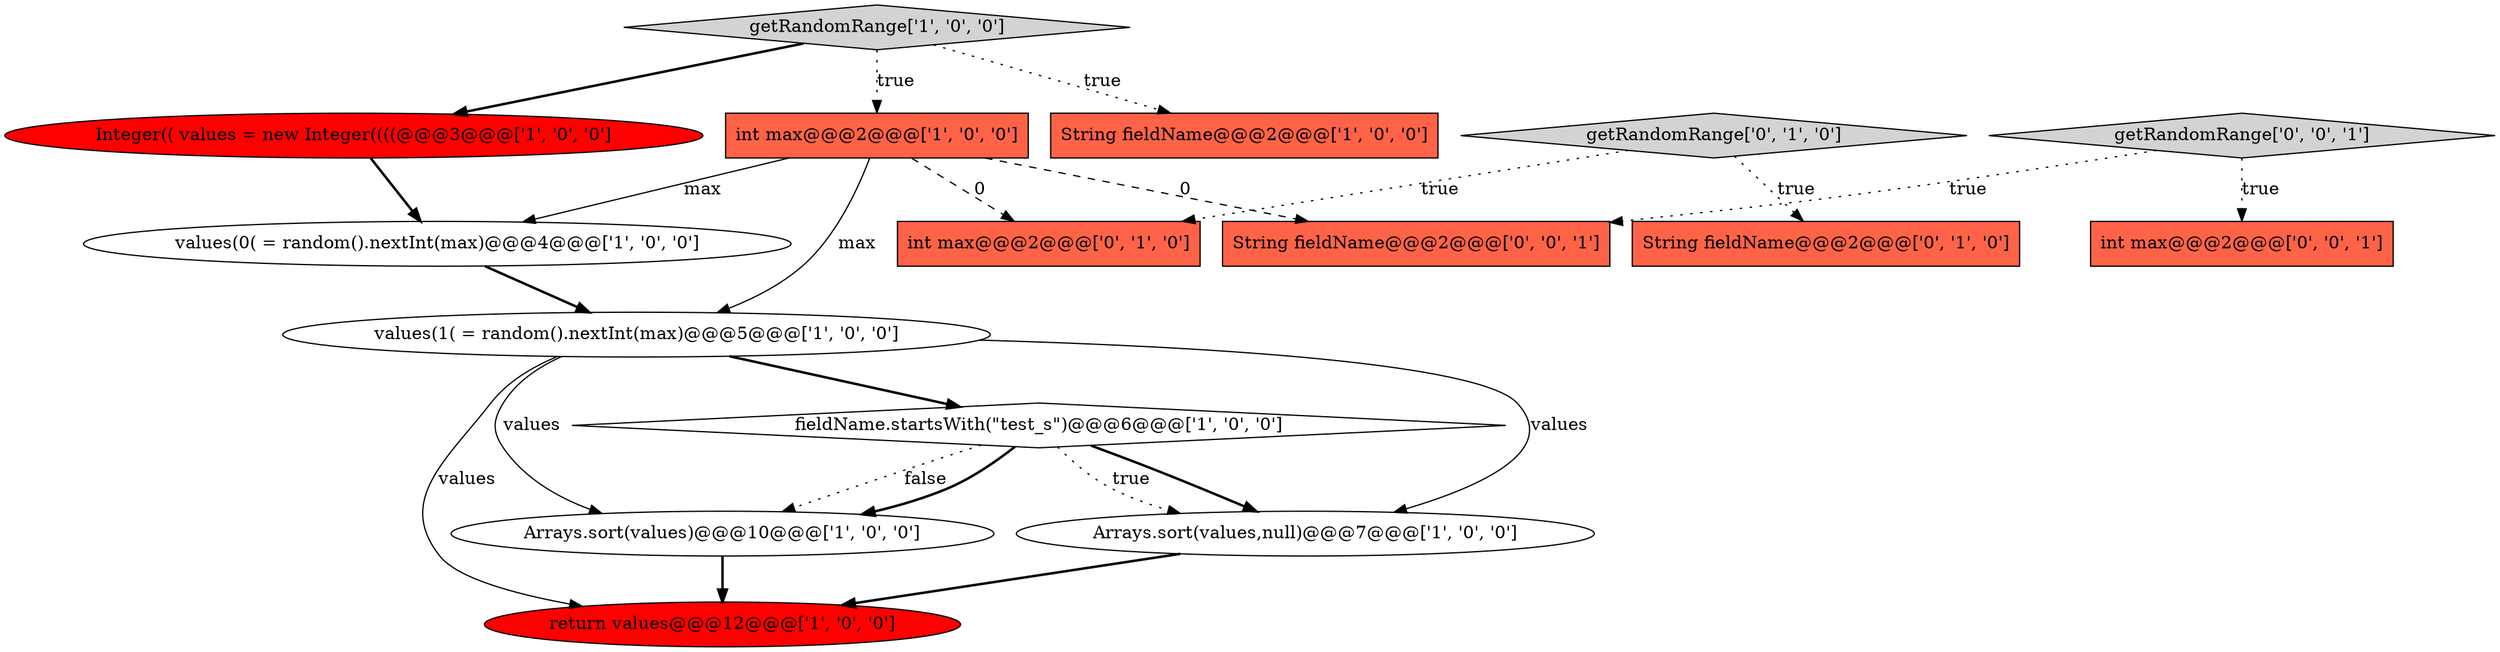digraph {
9 [style = filled, label = "values(1( = random().nextInt(max)@@@5@@@['1', '0', '0']", fillcolor = white, shape = ellipse image = "AAA0AAABBB1BBB"];
13 [style = filled, label = "int max@@@2@@@['0', '0', '1']", fillcolor = tomato, shape = box image = "AAA0AAABBB3BBB"];
8 [style = filled, label = "return values@@@12@@@['1', '0', '0']", fillcolor = red, shape = ellipse image = "AAA1AAABBB1BBB"];
15 [style = filled, label = "getRandomRange['0', '0', '1']", fillcolor = lightgray, shape = diamond image = "AAA0AAABBB3BBB"];
6 [style = filled, label = "values(0( = random().nextInt(max)@@@4@@@['1', '0', '0']", fillcolor = white, shape = ellipse image = "AAA0AAABBB1BBB"];
1 [style = filled, label = "String fieldName@@@2@@@['1', '0', '0']", fillcolor = tomato, shape = box image = "AAA0AAABBB1BBB"];
10 [style = filled, label = "String fieldName@@@2@@@['0', '1', '0']", fillcolor = tomato, shape = box image = "AAA0AAABBB2BBB"];
12 [style = filled, label = "int max@@@2@@@['0', '1', '0']", fillcolor = tomato, shape = box image = "AAA1AAABBB2BBB"];
11 [style = filled, label = "getRandomRange['0', '1', '0']", fillcolor = lightgray, shape = diamond image = "AAA0AAABBB2BBB"];
5 [style = filled, label = "getRandomRange['1', '0', '0']", fillcolor = lightgray, shape = diamond image = "AAA0AAABBB1BBB"];
0 [style = filled, label = "Integer(( values = new Integer((((@@@3@@@['1', '0', '0']", fillcolor = red, shape = ellipse image = "AAA1AAABBB1BBB"];
7 [style = filled, label = "Arrays.sort(values)@@@10@@@['1', '0', '0']", fillcolor = white, shape = ellipse image = "AAA0AAABBB1BBB"];
4 [style = filled, label = "Arrays.sort(values,null)@@@7@@@['1', '0', '0']", fillcolor = white, shape = ellipse image = "AAA0AAABBB1BBB"];
14 [style = filled, label = "String fieldName@@@2@@@['0', '0', '1']", fillcolor = tomato, shape = box image = "AAA0AAABBB3BBB"];
2 [style = filled, label = "fieldName.startsWith(\"test_s\")@@@6@@@['1', '0', '0']", fillcolor = white, shape = diamond image = "AAA0AAABBB1BBB"];
3 [style = filled, label = "int max@@@2@@@['1', '0', '0']", fillcolor = tomato, shape = box image = "AAA1AAABBB1BBB"];
0->6 [style = bold, label=""];
9->2 [style = bold, label=""];
11->10 [style = dotted, label="true"];
5->1 [style = dotted, label="true"];
11->12 [style = dotted, label="true"];
3->6 [style = solid, label="max"];
3->9 [style = solid, label="max"];
5->3 [style = dotted, label="true"];
15->14 [style = dotted, label="true"];
7->8 [style = bold, label=""];
2->4 [style = bold, label=""];
15->13 [style = dotted, label="true"];
2->7 [style = dotted, label="false"];
3->12 [style = dashed, label="0"];
9->8 [style = solid, label="values"];
5->0 [style = bold, label=""];
2->4 [style = dotted, label="true"];
9->4 [style = solid, label="values"];
9->7 [style = solid, label="values"];
4->8 [style = bold, label=""];
2->7 [style = bold, label=""];
6->9 [style = bold, label=""];
3->14 [style = dashed, label="0"];
}
